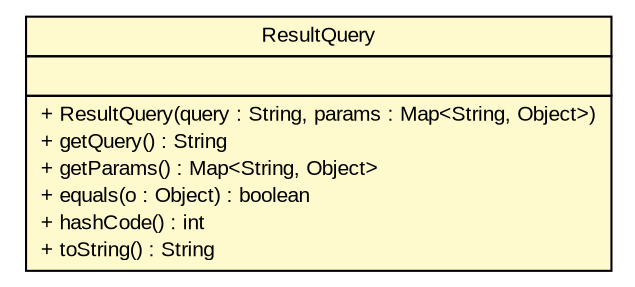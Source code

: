 #!/usr/local/bin/dot
#
# Class diagram 
# Generated by UMLGraph version R5_6 (http://www.umlgraph.org/)
#

digraph G {
	edge [fontname="arial",fontsize=10,labelfontname="arial",labelfontsize=10];
	node [fontname="arial",fontsize=10,shape=plaintext];
	nodesep=0.25;
	ranksep=0.5;
	// br.gov.to.sefaz.persistence.query.parser.domain.ResultQuery
	c15280 [label=<<table title="br.gov.to.sefaz.persistence.query.parser.domain.ResultQuery" border="0" cellborder="1" cellspacing="0" cellpadding="2" port="p" bgcolor="lemonChiffon" href="./ResultQuery.html">
		<tr><td><table border="0" cellspacing="0" cellpadding="1">
<tr><td align="center" balign="center"> ResultQuery </td></tr>
		</table></td></tr>
		<tr><td><table border="0" cellspacing="0" cellpadding="1">
<tr><td align="left" balign="left">  </td></tr>
		</table></td></tr>
		<tr><td><table border="0" cellspacing="0" cellpadding="1">
<tr><td align="left" balign="left"> + ResultQuery(query : String, params : Map&lt;String, Object&gt;) </td></tr>
<tr><td align="left" balign="left"> + getQuery() : String </td></tr>
<tr><td align="left" balign="left"> + getParams() : Map&lt;String, Object&gt; </td></tr>
<tr><td align="left" balign="left"> + equals(o : Object) : boolean </td></tr>
<tr><td align="left" balign="left"> + hashCode() : int </td></tr>
<tr><td align="left" balign="left"> + toString() : String </td></tr>
		</table></td></tr>
		</table>>, URL="./ResultQuery.html", fontname="arial", fontcolor="black", fontsize=10.0];
}

